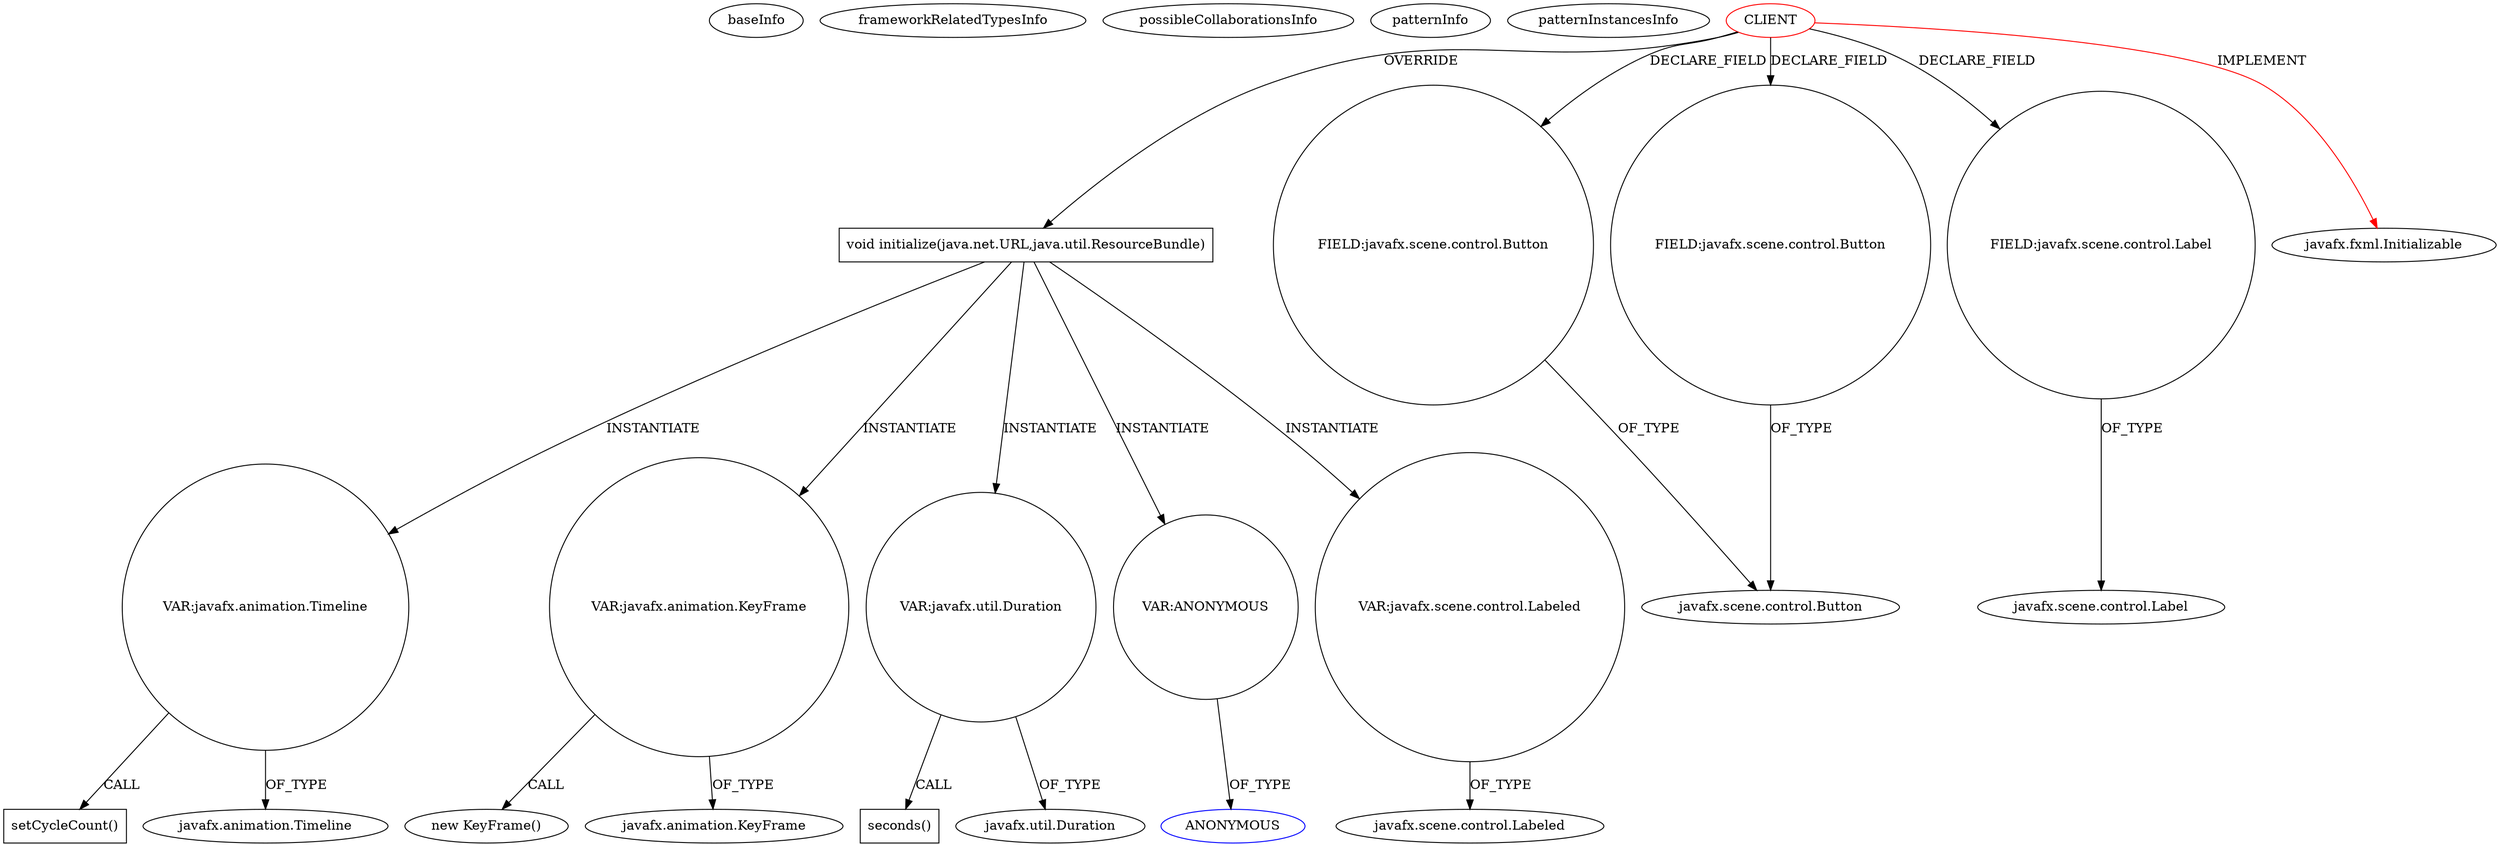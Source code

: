 digraph {
baseInfo[graphId=316,category="pattern",isAnonymous=false,possibleRelation=false]
frameworkRelatedTypesInfo[0="javafx.fxml.Initializable"]
possibleCollaborationsInfo[]
patternInfo[frequency=2.0,patternRootClient=0]
patternInstancesInfo[0="geyrix57-Proyecto_1_Bases~/geyrix57-Proyecto_1_Bases/Proyecto_1_Bases-master/src/Control/ControlLog.java~ControlLog~2710",1="bjornbil-reservatie~/bjornbil-reservatie/reservatie-master/ReservatieKommaFinal/src/be/khleuven/bjornbillen/controller/MainController.java~MainController~2178"]
40[label="void initialize(java.net.URL,java.util.ResourceBundle)",vertexType="OVERRIDING_METHOD_DECLARATION",isFrameworkType=false,shape=box]
44[label="VAR:javafx.animation.Timeline",vertexType="VARIABLE_EXPRESION",isFrameworkType=false,shape=circle]
0[label="CLIENT",vertexType="ROOT_CLIENT_CLASS_DECLARATION",isFrameworkType=false,color=red]
30[label="FIELD:javafx.scene.control.Button",vertexType="FIELD_DECLARATION",isFrameworkType=false,shape=circle]
20[label="FIELD:javafx.scene.control.Button",vertexType="FIELD_DECLARATION",isFrameworkType=false,shape=circle]
48[label="VAR:javafx.animation.KeyFrame",vertexType="VARIABLE_EXPRESION",isFrameworkType=false,shape=circle]
47[label="new KeyFrame()",vertexType="CONSTRUCTOR_CALL",isFrameworkType=false]
58[label="setCycleCount()",vertexType="INSIDE_CALL",isFrameworkType=false,shape=box]
50[label="VAR:javafx.util.Duration",vertexType="VARIABLE_EXPRESION",isFrameworkType=false,shape=circle]
51[label="seconds()",vertexType="INSIDE_CALL",isFrameworkType=false,shape=box]
49[label="javafx.animation.KeyFrame",vertexType="FRAMEWORK_CLASS_TYPE",isFrameworkType=false]
28[label="FIELD:javafx.scene.control.Label",vertexType="FIELD_DECLARATION",isFrameworkType=false,shape=circle]
29[label="javafx.scene.control.Label",vertexType="FRAMEWORK_CLASS_TYPE",isFrameworkType=false]
21[label="javafx.scene.control.Button",vertexType="FRAMEWORK_CLASS_TYPE",isFrameworkType=false]
39[label="javafx.animation.Timeline",vertexType="FRAMEWORK_CLASS_TYPE",isFrameworkType=false]
52[label="javafx.util.Duration",vertexType="FRAMEWORK_CLASS_TYPE",isFrameworkType=false]
299[label="VAR:ANONYMOUS",vertexType="VARIABLE_EXPRESION",isFrameworkType=false,shape=circle]
300[label="ANONYMOUS",vertexType="REFERENCE_ANONYMOUS_DECLARATION",isFrameworkType=false,color=blue]
1[label="javafx.fxml.Initializable",vertexType="FRAMEWORK_INTERFACE_TYPE",isFrameworkType=false]
153[label="VAR:javafx.scene.control.Labeled",vertexType="VARIABLE_EXPRESION",isFrameworkType=false,shape=circle]
155[label="javafx.scene.control.Labeled",vertexType="FRAMEWORK_CLASS_TYPE",isFrameworkType=false]
40->44[label="INSTANTIATE"]
40->48[label="INSTANTIATE"]
299->300[label="OF_TYPE"]
40->153[label="INSTANTIATE"]
40->50[label="INSTANTIATE"]
28->29[label="OF_TYPE"]
48->49[label="OF_TYPE"]
44->39[label="OF_TYPE"]
50->52[label="OF_TYPE"]
0->1[label="IMPLEMENT",color=red]
0->40[label="OVERRIDE"]
44->58[label="CALL"]
0->28[label="DECLARE_FIELD"]
0->20[label="DECLARE_FIELD"]
48->47[label="CALL"]
20->21[label="OF_TYPE"]
50->51[label="CALL"]
40->299[label="INSTANTIATE"]
30->21[label="OF_TYPE"]
0->30[label="DECLARE_FIELD"]
153->155[label="OF_TYPE"]
}
